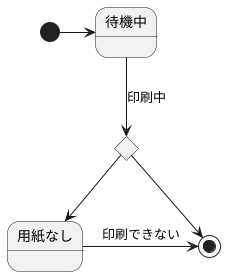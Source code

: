 @startuml 2
' left to right direction
[*] -right-> 待機中
state c <<choice>>
state c <<choice>>
待機中-down-> c :印刷中
c --> [*]
c -down-> 用紙なし
用紙なし-right-> [*] :印刷できない
@enduml